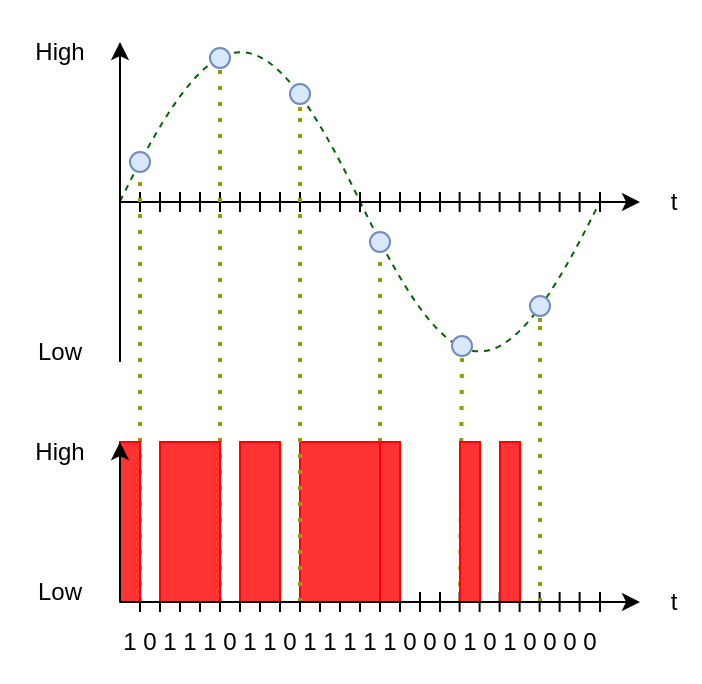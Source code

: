 <mxfile version="18.1.3" type="device"><diagram id="WjJ1IcI9NknUEhCC6rzZ" name="Seite-1"><mxGraphModel dx="1038" dy="649" grid="1" gridSize="10" guides="1" tooltips="1" connect="1" arrows="1" fold="1" page="1" pageScale="1" pageWidth="827" pageHeight="1169" math="0" shadow="0"><root><mxCell id="0"/><mxCell id="1" parent="0"/><mxCell id="nnQSzY8eT-PV63pqwK73-1" value="" style="pointerEvents=1;verticalLabelPosition=bottom;shadow=0;dashed=1;align=center;html=1;verticalAlign=top;shape=mxgraph.electrical.waveforms.sine_wave;strokeColor=#006600;" parent="1" vertex="1"><mxGeometry x="160" y="220" width="240" height="200" as="geometry"/></mxCell><mxCell id="nnQSzY8eT-PV63pqwK73-2" value="" style="endArrow=classic;html=1;rounded=0;" parent="1" edge="1"><mxGeometry width="50" height="50" relative="1" as="geometry"><mxPoint x="160" y="400" as="sourcePoint"/><mxPoint x="160" y="240" as="targetPoint"/></mxGeometry></mxCell><mxCell id="nnQSzY8eT-PV63pqwK73-3" value="Low" style="text;html=1;strokeColor=none;fillColor=none;align=center;verticalAlign=middle;whiteSpace=wrap;rounded=0;" parent="1" vertex="1"><mxGeometry x="100" y="380" width="60" height="30" as="geometry"/></mxCell><mxCell id="nnQSzY8eT-PV63pqwK73-4" value="High" style="text;html=1;strokeColor=none;fillColor=none;align=center;verticalAlign=middle;whiteSpace=wrap;rounded=0;" parent="1" vertex="1"><mxGeometry x="100" y="230" width="60" height="30" as="geometry"/></mxCell><mxCell id="nnQSzY8eT-PV63pqwK73-9" value="" style="endArrow=classic;html=1;rounded=0;fontSize=23;fontColor=#006600;" parent="1" edge="1"><mxGeometry width="50" height="50" relative="1" as="geometry"><mxPoint x="160" y="320" as="sourcePoint"/><mxPoint x="420" y="320" as="targetPoint"/></mxGeometry></mxCell><mxCell id="nnQSzY8eT-PV63pqwK73-12" value="" style="endArrow=none;html=1;rounded=0;fontSize=23;fontColor=#006600;" parent="1" edge="1"><mxGeometry width="50" height="50" relative="1" as="geometry"><mxPoint x="190" y="315" as="sourcePoint"/><mxPoint x="190" y="325" as="targetPoint"/></mxGeometry></mxCell><mxCell id="nnQSzY8eT-PV63pqwK73-13" value="" style="endArrow=none;html=1;rounded=0;fontSize=23;fontColor=#006600;" parent="1" edge="1"><mxGeometry width="50" height="50" relative="1" as="geometry"><mxPoint x="180" y="315" as="sourcePoint"/><mxPoint x="180" y="325" as="targetPoint"/></mxGeometry></mxCell><mxCell id="nnQSzY8eT-PV63pqwK73-14" value="" style="endArrow=none;html=1;rounded=0;fontSize=23;fontColor=#006600;" parent="1" edge="1"><mxGeometry width="50" height="50" relative="1" as="geometry"><mxPoint x="170" y="315" as="sourcePoint"/><mxPoint x="170" y="325" as="targetPoint"/></mxGeometry></mxCell><mxCell id="nnQSzY8eT-PV63pqwK73-15" value="" style="endArrow=none;html=1;rounded=0;fontSize=23;fontColor=#006600;" parent="1" edge="1"><mxGeometry width="50" height="50" relative="1" as="geometry"><mxPoint x="200" y="315" as="sourcePoint"/><mxPoint x="200" y="325" as="targetPoint"/></mxGeometry></mxCell><mxCell id="nnQSzY8eT-PV63pqwK73-16" value="" style="endArrow=none;html=1;rounded=0;fontSize=23;fontColor=#006600;" parent="1" edge="1"><mxGeometry width="50" height="50" relative="1" as="geometry"><mxPoint x="210" y="315" as="sourcePoint"/><mxPoint x="210" y="325" as="targetPoint"/></mxGeometry></mxCell><mxCell id="nnQSzY8eT-PV63pqwK73-17" value="" style="endArrow=none;html=1;rounded=0;fontSize=23;fontColor=#006600;" parent="1" edge="1"><mxGeometry width="50" height="50" relative="1" as="geometry"><mxPoint x="220" y="315" as="sourcePoint"/><mxPoint x="220" y="325" as="targetPoint"/></mxGeometry></mxCell><mxCell id="nnQSzY8eT-PV63pqwK73-18" value="" style="endArrow=none;html=1;rounded=0;fontSize=23;fontColor=#006600;" parent="1" edge="1"><mxGeometry width="50" height="50" relative="1" as="geometry"><mxPoint x="230" y="315" as="sourcePoint"/><mxPoint x="230" y="325" as="targetPoint"/></mxGeometry></mxCell><mxCell id="nnQSzY8eT-PV63pqwK73-19" value="" style="endArrow=none;html=1;rounded=0;fontSize=23;fontColor=#006600;" parent="1" edge="1"><mxGeometry width="50" height="50" relative="1" as="geometry"><mxPoint x="240" y="315" as="sourcePoint"/><mxPoint x="240" y="325" as="targetPoint"/></mxGeometry></mxCell><mxCell id="nnQSzY8eT-PV63pqwK73-20" value="" style="endArrow=none;html=1;rounded=0;fontSize=23;fontColor=#006600;" parent="1" edge="1"><mxGeometry width="50" height="50" relative="1" as="geometry"><mxPoint x="270" y="315" as="sourcePoint"/><mxPoint x="270" y="325" as="targetPoint"/></mxGeometry></mxCell><mxCell id="nnQSzY8eT-PV63pqwK73-21" value="" style="endArrow=none;html=1;rounded=0;fontSize=23;fontColor=#006600;" parent="1" edge="1"><mxGeometry width="50" height="50" relative="1" as="geometry"><mxPoint x="260" y="315" as="sourcePoint"/><mxPoint x="260" y="325" as="targetPoint"/></mxGeometry></mxCell><mxCell id="nnQSzY8eT-PV63pqwK73-22" value="" style="endArrow=none;html=1;rounded=0;fontSize=23;fontColor=#006600;" parent="1" edge="1"><mxGeometry width="50" height="50" relative="1" as="geometry"><mxPoint x="250" y="315" as="sourcePoint"/><mxPoint x="250" y="325" as="targetPoint"/></mxGeometry></mxCell><mxCell id="nnQSzY8eT-PV63pqwK73-23" value="" style="endArrow=none;html=1;rounded=0;fontSize=23;fontColor=#006600;" parent="1" edge="1"><mxGeometry width="50" height="50" relative="1" as="geometry"><mxPoint x="280" y="315" as="sourcePoint"/><mxPoint x="280" y="325" as="targetPoint"/></mxGeometry></mxCell><mxCell id="nnQSzY8eT-PV63pqwK73-24" value="" style="endArrow=none;html=1;rounded=0;fontSize=23;fontColor=#006600;" parent="1" edge="1"><mxGeometry width="50" height="50" relative="1" as="geometry"><mxPoint x="290" y="315" as="sourcePoint"/><mxPoint x="290" y="325" as="targetPoint"/></mxGeometry></mxCell><mxCell id="nnQSzY8eT-PV63pqwK73-25" value="" style="endArrow=none;html=1;rounded=0;fontSize=23;fontColor=#006600;" parent="1" edge="1"><mxGeometry width="50" height="50" relative="1" as="geometry"><mxPoint x="300" y="315" as="sourcePoint"/><mxPoint x="300" y="325" as="targetPoint"/></mxGeometry></mxCell><mxCell id="nnQSzY8eT-PV63pqwK73-26" value="" style="endArrow=none;html=1;rounded=0;fontSize=23;fontColor=#006600;" parent="1" edge="1"><mxGeometry width="50" height="50" relative="1" as="geometry"><mxPoint x="310" y="315" as="sourcePoint"/><mxPoint x="310" y="325" as="targetPoint"/></mxGeometry></mxCell><mxCell id="nnQSzY8eT-PV63pqwK73-27" value="" style="endArrow=none;html=1;rounded=0;fontSize=23;fontColor=#006600;" parent="1" edge="1"><mxGeometry width="50" height="50" relative="1" as="geometry"><mxPoint x="320" y="315" as="sourcePoint"/><mxPoint x="320" y="325" as="targetPoint"/></mxGeometry></mxCell><mxCell id="nnQSzY8eT-PV63pqwK73-28" value="" style="endArrow=none;html=1;rounded=0;fontSize=23;fontColor=#006600;" parent="1" edge="1"><mxGeometry width="50" height="50" relative="1" as="geometry"><mxPoint x="349.81" y="315" as="sourcePoint"/><mxPoint x="349.81" y="325" as="targetPoint"/></mxGeometry></mxCell><mxCell id="nnQSzY8eT-PV63pqwK73-29" value="" style="endArrow=none;html=1;rounded=0;fontSize=23;fontColor=#006600;" parent="1" edge="1"><mxGeometry width="50" height="50" relative="1" as="geometry"><mxPoint x="339.81" y="315" as="sourcePoint"/><mxPoint x="339.81" y="325" as="targetPoint"/></mxGeometry></mxCell><mxCell id="nnQSzY8eT-PV63pqwK73-30" value="" style="endArrow=none;html=1;rounded=0;fontSize=23;fontColor=#006600;" parent="1" edge="1"><mxGeometry width="50" height="50" relative="1" as="geometry"><mxPoint x="329.81" y="315" as="sourcePoint"/><mxPoint x="329.81" y="325" as="targetPoint"/></mxGeometry></mxCell><mxCell id="nnQSzY8eT-PV63pqwK73-31" value="" style="endArrow=none;html=1;rounded=0;fontSize=23;fontColor=#006600;" parent="1" edge="1"><mxGeometry width="50" height="50" relative="1" as="geometry"><mxPoint x="359.81" y="315" as="sourcePoint"/><mxPoint x="359.81" y="325" as="targetPoint"/></mxGeometry></mxCell><mxCell id="nnQSzY8eT-PV63pqwK73-32" value="" style="endArrow=none;html=1;rounded=0;fontSize=23;fontColor=#006600;" parent="1" edge="1"><mxGeometry width="50" height="50" relative="1" as="geometry"><mxPoint x="369.81" y="315" as="sourcePoint"/><mxPoint x="369.81" y="325" as="targetPoint"/></mxGeometry></mxCell><mxCell id="nnQSzY8eT-PV63pqwK73-33" value="" style="endArrow=none;html=1;rounded=0;fontSize=23;fontColor=#006600;" parent="1" edge="1"><mxGeometry width="50" height="50" relative="1" as="geometry"><mxPoint x="379.81" y="315" as="sourcePoint"/><mxPoint x="379.81" y="325" as="targetPoint"/></mxGeometry></mxCell><mxCell id="nnQSzY8eT-PV63pqwK73-34" value="" style="endArrow=none;html=1;rounded=0;fontSize=23;fontColor=#006600;" parent="1" edge="1"><mxGeometry width="50" height="50" relative="1" as="geometry"><mxPoint x="389.81" y="315" as="sourcePoint"/><mxPoint x="389.81" y="325" as="targetPoint"/></mxGeometry></mxCell><mxCell id="nnQSzY8eT-PV63pqwK73-36" value="" style="endArrow=none;html=1;rounded=0;fontSize=23;fontColor=#006600;" parent="1" edge="1"><mxGeometry width="50" height="50" relative="1" as="geometry"><mxPoint x="400.0" y="315" as="sourcePoint"/><mxPoint x="400.0" y="325" as="targetPoint"/></mxGeometry></mxCell><mxCell id="nnQSzY8eT-PV63pqwK73-76" value="t" style="text;html=1;strokeColor=none;fillColor=none;align=center;verticalAlign=middle;whiteSpace=wrap;rounded=0;" parent="1" vertex="1"><mxGeometry x="424" y="310" width="26" height="20" as="geometry"/></mxCell><mxCell id="PeDww2ekYyQs0NrX7t08-3" value="Low" style="text;html=1;strokeColor=none;fillColor=none;align=center;verticalAlign=middle;whiteSpace=wrap;rounded=0;" parent="1" vertex="1"><mxGeometry x="100" y="500" width="60" height="30" as="geometry"/></mxCell><mxCell id="PeDww2ekYyQs0NrX7t08-4" value="High" style="text;html=1;strokeColor=none;fillColor=none;align=center;verticalAlign=middle;whiteSpace=wrap;rounded=0;" parent="1" vertex="1"><mxGeometry x="100" y="430" width="60" height="30" as="geometry"/></mxCell><mxCell id="PeDww2ekYyQs0NrX7t08-7" value="" style="endArrow=none;html=1;rounded=0;fontSize=23;fontColor=#006600;" parent="1" edge="1"><mxGeometry width="50" height="50" relative="1" as="geometry"><mxPoint x="190.0" y="515" as="sourcePoint"/><mxPoint x="190.0" y="525" as="targetPoint"/></mxGeometry></mxCell><mxCell id="PeDww2ekYyQs0NrX7t08-8" value="" style="endArrow=none;html=1;rounded=0;fontSize=23;fontColor=#006600;" parent="1" edge="1"><mxGeometry width="50" height="50" relative="1" as="geometry"><mxPoint x="180.0" y="515" as="sourcePoint"/><mxPoint x="180.0" y="525" as="targetPoint"/></mxGeometry></mxCell><mxCell id="PeDww2ekYyQs0NrX7t08-9" value="" style="endArrow=none;html=1;rounded=0;fontSize=23;fontColor=#006600;" parent="1" edge="1"><mxGeometry width="50" height="50" relative="1" as="geometry"><mxPoint x="170.0" y="515" as="sourcePoint"/><mxPoint x="170.0" y="525" as="targetPoint"/></mxGeometry></mxCell><mxCell id="PeDww2ekYyQs0NrX7t08-10" value="" style="endArrow=none;html=1;rounded=0;fontSize=23;fontColor=#006600;" parent="1" edge="1"><mxGeometry width="50" height="50" relative="1" as="geometry"><mxPoint x="200.0" y="515" as="sourcePoint"/><mxPoint x="200.0" y="525" as="targetPoint"/></mxGeometry></mxCell><mxCell id="PeDww2ekYyQs0NrX7t08-11" value="" style="endArrow=none;html=1;rounded=0;fontSize=23;fontColor=#006600;" parent="1" edge="1"><mxGeometry width="50" height="50" relative="1" as="geometry"><mxPoint x="210.0" y="515" as="sourcePoint"/><mxPoint x="210.0" y="525" as="targetPoint"/></mxGeometry></mxCell><mxCell id="PeDww2ekYyQs0NrX7t08-12" value="" style="endArrow=none;html=1;rounded=0;fontSize=23;fontColor=#006600;" parent="1" edge="1"><mxGeometry width="50" height="50" relative="1" as="geometry"><mxPoint x="220.0" y="515" as="sourcePoint"/><mxPoint x="220.0" y="525" as="targetPoint"/></mxGeometry></mxCell><mxCell id="PeDww2ekYyQs0NrX7t08-13" value="" style="endArrow=none;html=1;rounded=0;fontSize=23;fontColor=#006600;" parent="1" edge="1"><mxGeometry width="50" height="50" relative="1" as="geometry"><mxPoint x="230.0" y="515" as="sourcePoint"/><mxPoint x="230.0" y="525" as="targetPoint"/></mxGeometry></mxCell><mxCell id="PeDww2ekYyQs0NrX7t08-14" value="" style="endArrow=none;html=1;rounded=0;fontSize=23;fontColor=#006600;" parent="1" edge="1"><mxGeometry width="50" height="50" relative="1" as="geometry"><mxPoint x="240.0" y="515" as="sourcePoint"/><mxPoint x="240.0" y="525" as="targetPoint"/></mxGeometry></mxCell><mxCell id="PeDww2ekYyQs0NrX7t08-15" value="" style="endArrow=none;html=1;rounded=0;fontSize=23;fontColor=#006600;" parent="1" edge="1"><mxGeometry width="50" height="50" relative="1" as="geometry"><mxPoint x="270.0" y="515" as="sourcePoint"/><mxPoint x="270.0" y="525" as="targetPoint"/></mxGeometry></mxCell><mxCell id="PeDww2ekYyQs0NrX7t08-16" value="" style="endArrow=none;html=1;rounded=0;fontSize=23;fontColor=#006600;" parent="1" edge="1"><mxGeometry width="50" height="50" relative="1" as="geometry"><mxPoint x="260.0" y="515" as="sourcePoint"/><mxPoint x="260.0" y="525" as="targetPoint"/></mxGeometry></mxCell><mxCell id="PeDww2ekYyQs0NrX7t08-17" value="" style="endArrow=none;html=1;rounded=0;fontSize=23;fontColor=#006600;" parent="1" edge="1"><mxGeometry width="50" height="50" relative="1" as="geometry"><mxPoint x="250.0" y="515" as="sourcePoint"/><mxPoint x="250.0" y="525" as="targetPoint"/></mxGeometry></mxCell><mxCell id="PeDww2ekYyQs0NrX7t08-18" value="" style="endArrow=none;html=1;rounded=0;fontSize=23;fontColor=#006600;" parent="1" edge="1"><mxGeometry width="50" height="50" relative="1" as="geometry"><mxPoint x="280.0" y="515" as="sourcePoint"/><mxPoint x="280.0" y="525" as="targetPoint"/></mxGeometry></mxCell><mxCell id="PeDww2ekYyQs0NrX7t08-19" value="" style="endArrow=none;html=1;rounded=0;fontSize=23;fontColor=#006600;" parent="1" edge="1"><mxGeometry width="50" height="50" relative="1" as="geometry"><mxPoint x="290.0" y="515" as="sourcePoint"/><mxPoint x="290.0" y="525" as="targetPoint"/></mxGeometry></mxCell><mxCell id="PeDww2ekYyQs0NrX7t08-20" value="" style="endArrow=none;html=1;rounded=0;fontSize=23;fontColor=#006600;" parent="1" edge="1"><mxGeometry width="50" height="50" relative="1" as="geometry"><mxPoint x="300.0" y="515" as="sourcePoint"/><mxPoint x="300.0" y="525" as="targetPoint"/></mxGeometry></mxCell><mxCell id="PeDww2ekYyQs0NrX7t08-21" value="" style="endArrow=none;html=1;rounded=0;fontSize=23;fontColor=#006600;" parent="1" edge="1"><mxGeometry width="50" height="50" relative="1" as="geometry"><mxPoint x="310.0" y="515" as="sourcePoint"/><mxPoint x="310.0" y="525" as="targetPoint"/></mxGeometry></mxCell><mxCell id="PeDww2ekYyQs0NrX7t08-22" value="" style="endArrow=none;html=1;rounded=0;fontSize=23;fontColor=#006600;" parent="1" edge="1"><mxGeometry width="50" height="50" relative="1" as="geometry"><mxPoint x="320" y="515" as="sourcePoint"/><mxPoint x="320" y="525" as="targetPoint"/></mxGeometry></mxCell><mxCell id="PeDww2ekYyQs0NrX7t08-23" value="" style="endArrow=none;html=1;rounded=0;fontSize=23;fontColor=#006600;" parent="1" edge="1"><mxGeometry width="50" height="50" relative="1" as="geometry"><mxPoint x="349.81" y="515" as="sourcePoint"/><mxPoint x="349.81" y="525" as="targetPoint"/></mxGeometry></mxCell><mxCell id="PeDww2ekYyQs0NrX7t08-24" value="" style="endArrow=none;html=1;rounded=0;fontSize=23;fontColor=#006600;" parent="1" edge="1"><mxGeometry width="50" height="50" relative="1" as="geometry"><mxPoint x="339.81" y="515" as="sourcePoint"/><mxPoint x="339.81" y="525" as="targetPoint"/></mxGeometry></mxCell><mxCell id="PeDww2ekYyQs0NrX7t08-25" value="" style="endArrow=none;html=1;rounded=0;fontSize=23;fontColor=#006600;" parent="1" edge="1"><mxGeometry width="50" height="50" relative="1" as="geometry"><mxPoint x="329.81" y="515" as="sourcePoint"/><mxPoint x="329.81" y="525" as="targetPoint"/></mxGeometry></mxCell><mxCell id="PeDww2ekYyQs0NrX7t08-26" value="" style="endArrow=none;html=1;rounded=0;fontSize=23;fontColor=#006600;" parent="1" edge="1"><mxGeometry width="50" height="50" relative="1" as="geometry"><mxPoint x="359.81" y="515" as="sourcePoint"/><mxPoint x="359.81" y="525" as="targetPoint"/></mxGeometry></mxCell><mxCell id="PeDww2ekYyQs0NrX7t08-27" value="" style="endArrow=none;html=1;rounded=0;fontSize=23;fontColor=#006600;" parent="1" edge="1"><mxGeometry width="50" height="50" relative="1" as="geometry"><mxPoint x="369.81" y="515" as="sourcePoint"/><mxPoint x="369.81" y="525" as="targetPoint"/></mxGeometry></mxCell><mxCell id="PeDww2ekYyQs0NrX7t08-28" value="" style="endArrow=none;html=1;rounded=0;fontSize=23;fontColor=#006600;" parent="1" edge="1"><mxGeometry width="50" height="50" relative="1" as="geometry"><mxPoint x="379.81" y="515" as="sourcePoint"/><mxPoint x="379.81" y="525" as="targetPoint"/></mxGeometry></mxCell><mxCell id="PeDww2ekYyQs0NrX7t08-29" value="" style="endArrow=none;html=1;rounded=0;fontSize=23;fontColor=#006600;" parent="1" edge="1"><mxGeometry width="50" height="50" relative="1" as="geometry"><mxPoint x="389.81" y="515" as="sourcePoint"/><mxPoint x="389.81" y="525" as="targetPoint"/></mxGeometry></mxCell><mxCell id="PeDww2ekYyQs0NrX7t08-30" value="" style="endArrow=none;html=1;rounded=0;fontSize=23;fontColor=#006600;" parent="1" edge="1"><mxGeometry width="50" height="50" relative="1" as="geometry"><mxPoint x="400" y="515" as="sourcePoint"/><mxPoint x="400" y="525" as="targetPoint"/></mxGeometry></mxCell><mxCell id="PeDww2ekYyQs0NrX7t08-53" value="t" style="text;html=1;strokeColor=none;fillColor=none;align=center;verticalAlign=middle;whiteSpace=wrap;rounded=0;" parent="1" vertex="1"><mxGeometry x="424" y="510" width="26" height="20" as="geometry"/></mxCell><mxCell id="PeDww2ekYyQs0NrX7t08-68" value="" style="ellipse;whiteSpace=wrap;html=1;aspect=fixed;strokeColor=#6c8ebf;fillColor=#dae8fc;" parent="1" vertex="1"><mxGeometry x="205" y="243" width="10" height="10" as="geometry"/></mxCell><mxCell id="PeDww2ekYyQs0NrX7t08-69" value="" style="ellipse;whiteSpace=wrap;html=1;aspect=fixed;strokeColor=#6c8ebf;fillColor=#dae8fc;" parent="1" vertex="1"><mxGeometry x="245" y="261" width="10" height="10" as="geometry"/></mxCell><mxCell id="PeDww2ekYyQs0NrX7t08-70" value="" style="ellipse;whiteSpace=wrap;html=1;aspect=fixed;strokeColor=#6c8ebf;fillColor=#dae8fc;" parent="1" vertex="1"><mxGeometry x="285" y="335" width="10" height="10" as="geometry"/></mxCell><mxCell id="PeDww2ekYyQs0NrX7t08-73" value="" style="ellipse;whiteSpace=wrap;html=1;aspect=fixed;strokeColor=#6c8ebf;fillColor=#dae8fc;" parent="1" vertex="1"><mxGeometry x="326" y="387" width="10" height="10" as="geometry"/></mxCell><mxCell id="PeDww2ekYyQs0NrX7t08-74" value="" style="ellipse;whiteSpace=wrap;html=1;aspect=fixed;strokeColor=#6c8ebf;fillColor=#dae8fc;" parent="1" vertex="1"><mxGeometry x="365" y="367" width="10" height="10" as="geometry"/></mxCell><mxCell id="PeDww2ekYyQs0NrX7t08-75" value="" style="ellipse;whiteSpace=wrap;html=1;aspect=fixed;strokeColor=#6c8ebf;fillColor=#dae8fc;" parent="1" vertex="1"><mxGeometry x="165" y="295" width="10" height="10" as="geometry"/></mxCell><mxCell id="PeDww2ekYyQs0NrX7t08-76" value="" style="endArrow=none;dashed=1;html=1;dashPattern=1 3;strokeWidth=2;rounded=0;strokeColor=#999900;" parent="1" target="PeDww2ekYyQs0NrX7t08-68" edge="1"><mxGeometry width="50" height="50" relative="1" as="geometry"><mxPoint x="210" y="520" as="sourcePoint"/><mxPoint x="280" y="320" as="targetPoint"/></mxGeometry></mxCell><mxCell id="PeDww2ekYyQs0NrX7t08-77" value="" style="endArrow=none;dashed=1;html=1;dashPattern=1 3;strokeWidth=2;rounded=0;strokeColor=#999900;entryX=0.5;entryY=1;entryDx=0;entryDy=0;startArrow=none;" parent="1" target="PeDww2ekYyQs0NrX7t08-69" edge="1"><mxGeometry width="50" height="50" relative="1" as="geometry"><mxPoint x="250" y="274.5" as="sourcePoint"/><mxPoint x="250" y="270" as="targetPoint"/></mxGeometry></mxCell><mxCell id="PeDww2ekYyQs0NrX7t08-78" value="" style="endArrow=none;dashed=1;html=1;dashPattern=1 3;strokeWidth=2;rounded=0;strokeColor=#999900;entryX=0.5;entryY=1;entryDx=0;entryDy=0;" parent="1" target="PeDww2ekYyQs0NrX7t08-70" edge="1"><mxGeometry width="50" height="50" relative="1" as="geometry"><mxPoint x="290" y="520" as="sourcePoint"/><mxPoint x="280.24" y="315" as="targetPoint"/></mxGeometry></mxCell><mxCell id="PeDww2ekYyQs0NrX7t08-79" value="" style="endArrow=none;dashed=1;html=1;dashPattern=1 3;strokeWidth=2;rounded=0;strokeColor=#999900;entryX=0.5;entryY=1;entryDx=0;entryDy=0;" parent="1" target="PeDww2ekYyQs0NrX7t08-73" edge="1"><mxGeometry width="50" height="50" relative="1" as="geometry"><mxPoint x="330" y="520" as="sourcePoint"/><mxPoint x="336.24" y="410" as="targetPoint"/></mxGeometry></mxCell><mxCell id="PeDww2ekYyQs0NrX7t08-80" value="" style="endArrow=none;dashed=1;html=1;dashPattern=1 3;strokeWidth=2;rounded=0;strokeColor=#999900;entryX=0.5;entryY=1;entryDx=0;entryDy=0;startArrow=none;" parent="1" target="PeDww2ekYyQs0NrX7t08-74" edge="1"><mxGeometry width="50" height="50" relative="1" as="geometry"><mxPoint x="370.0" y="380" as="sourcePoint"/><mxPoint x="378.5" y="377" as="targetPoint"/></mxGeometry></mxCell><mxCell id="PeDww2ekYyQs0NrX7t08-81" value="" style="endArrow=none;dashed=1;html=1;dashPattern=1 3;strokeWidth=2;rounded=0;strokeColor=#999900;entryX=0.5;entryY=1;entryDx=0;entryDy=0;" parent="1" target="PeDww2ekYyQs0NrX7t08-75" edge="1"><mxGeometry width="50" height="50" relative="1" as="geometry"><mxPoint x="170" y="520" as="sourcePoint"/><mxPoint x="169.76" y="340" as="targetPoint"/></mxGeometry></mxCell><mxCell id="PeDww2ekYyQs0NrX7t08-84" value="" style="rounded=0;whiteSpace=wrap;html=1;strokeColor=#FF0000;fillColor=#FF3333;" parent="1" vertex="1"><mxGeometry x="180" y="440" width="30" height="80" as="geometry"/></mxCell><mxCell id="PeDww2ekYyQs0NrX7t08-85" value="" style="rounded=0;whiteSpace=wrap;html=1;strokeColor=#FF0000;fillColor=#FF3333;" parent="1" vertex="1"><mxGeometry x="220" y="440" width="20" height="80" as="geometry"/></mxCell><mxCell id="PeDww2ekYyQs0NrX7t08-86" value="" style="rounded=0;whiteSpace=wrap;html=1;strokeColor=#FF0000;fillColor=#FF3333;" parent="1" vertex="1"><mxGeometry x="250" y="440" width="40" height="80" as="geometry"/></mxCell><mxCell id="PeDww2ekYyQs0NrX7t08-88" value="" style="rounded=0;whiteSpace=wrap;html=1;strokeColor=#FF0000;fillColor=#FF3333;" parent="1" vertex="1"><mxGeometry x="290" y="440" width="10" height="80" as="geometry"/></mxCell><mxCell id="PeDww2ekYyQs0NrX7t08-89" value="" style="rounded=0;whiteSpace=wrap;html=1;strokeColor=#FF0000;fillColor=#FF3333;" parent="1" vertex="1"><mxGeometry x="330" y="440" width="10" height="80" as="geometry"/></mxCell><mxCell id="PeDww2ekYyQs0NrX7t08-90" value="" style="rounded=0;whiteSpace=wrap;html=1;strokeColor=#FF0000;fillColor=#FF3333;" parent="1" vertex="1"><mxGeometry x="350" y="440" width="10" height="80" as="geometry"/></mxCell><mxCell id="PeDww2ekYyQs0NrX7t08-91" value="0" style="text;html=1;strokeColor=none;fillColor=none;align=center;verticalAlign=middle;whiteSpace=wrap;rounded=0;" parent="1" vertex="1"><mxGeometry x="170" y="520" width="10" height="40" as="geometry"/></mxCell><mxCell id="PeDww2ekYyQs0NrX7t08-92" value="0" style="text;html=1;strokeColor=none;fillColor=none;align=center;verticalAlign=middle;whiteSpace=wrap;rounded=0;" parent="1" vertex="1"><mxGeometry x="210" y="520" width="10" height="40" as="geometry"/></mxCell><mxCell id="PeDww2ekYyQs0NrX7t08-93" value="0" style="text;html=1;strokeColor=none;fillColor=none;align=center;verticalAlign=middle;whiteSpace=wrap;rounded=0;" parent="1" vertex="1"><mxGeometry x="240" y="520" width="10" height="40" as="geometry"/></mxCell><mxCell id="PeDww2ekYyQs0NrX7t08-94" value="1" style="text;html=1;strokeColor=none;fillColor=none;align=center;verticalAlign=middle;whiteSpace=wrap;rounded=0;" parent="1" vertex="1"><mxGeometry x="270" y="520" width="10" height="40" as="geometry"/></mxCell><mxCell id="PeDww2ekYyQs0NrX7t08-95" value="0" style="text;html=1;strokeColor=none;fillColor=none;align=center;verticalAlign=middle;whiteSpace=wrap;rounded=0;" parent="1" vertex="1"><mxGeometry x="300" y="520" width="10" height="40" as="geometry"/></mxCell><mxCell id="PeDww2ekYyQs0NrX7t08-96" value="0" style="text;html=1;strokeColor=none;fillColor=none;align=center;verticalAlign=middle;whiteSpace=wrap;rounded=0;" parent="1" vertex="1"><mxGeometry x="310" y="520" width="10" height="40" as="geometry"/></mxCell><mxCell id="PeDww2ekYyQs0NrX7t08-97" value="0" style="text;html=1;strokeColor=none;fillColor=none;align=center;verticalAlign=middle;whiteSpace=wrap;rounded=0;" parent="1" vertex="1"><mxGeometry x="320" y="520" width="10" height="40" as="geometry"/></mxCell><mxCell id="PeDww2ekYyQs0NrX7t08-98" value="0" style="text;html=1;strokeColor=none;fillColor=none;align=center;verticalAlign=middle;whiteSpace=wrap;rounded=0;" parent="1" vertex="1"><mxGeometry x="340" y="520" width="10" height="40" as="geometry"/></mxCell><mxCell id="PeDww2ekYyQs0NrX7t08-99" value="0" style="text;html=1;strokeColor=none;fillColor=none;align=center;verticalAlign=middle;whiteSpace=wrap;rounded=0;" parent="1" vertex="1"><mxGeometry x="360" y="520" width="10" height="40" as="geometry"/></mxCell><mxCell id="PeDww2ekYyQs0NrX7t08-100" value="0" style="text;html=1;strokeColor=none;fillColor=none;align=center;verticalAlign=middle;whiteSpace=wrap;rounded=0;" parent="1" vertex="1"><mxGeometry x="370" y="520" width="10" height="40" as="geometry"/></mxCell><mxCell id="PeDww2ekYyQs0NrX7t08-101" value="0" style="text;html=1;strokeColor=none;fillColor=none;align=center;verticalAlign=middle;whiteSpace=wrap;rounded=0;" parent="1" vertex="1"><mxGeometry x="380" y="520" width="10" height="40" as="geometry"/></mxCell><mxCell id="PeDww2ekYyQs0NrX7t08-102" value="0" style="text;html=1;strokeColor=none;fillColor=none;align=center;verticalAlign=middle;whiteSpace=wrap;rounded=0;" parent="1" vertex="1"><mxGeometry x="390" y="520" width="10" height="40" as="geometry"/></mxCell><mxCell id="PeDww2ekYyQs0NrX7t08-103" value="1" style="text;html=1;strokeColor=none;fillColor=none;align=center;verticalAlign=middle;whiteSpace=wrap;rounded=0;" parent="1" vertex="1"><mxGeometry x="160" y="520" width="10" height="40" as="geometry"/></mxCell><mxCell id="PeDww2ekYyQs0NrX7t08-104" value="1" style="text;html=1;strokeColor=none;fillColor=none;align=center;verticalAlign=middle;whiteSpace=wrap;rounded=0;" parent="1" vertex="1"><mxGeometry x="190" y="520" width="10" height="40" as="geometry"/></mxCell><mxCell id="PeDww2ekYyQs0NrX7t08-105" value="1" style="text;html=1;strokeColor=none;fillColor=none;align=center;verticalAlign=middle;whiteSpace=wrap;rounded=0;" parent="1" vertex="1"><mxGeometry x="180" y="520" width="10" height="40" as="geometry"/></mxCell><mxCell id="PeDww2ekYyQs0NrX7t08-106" value="1" style="text;html=1;strokeColor=none;fillColor=none;align=center;verticalAlign=middle;whiteSpace=wrap;rounded=0;" parent="1" vertex="1"><mxGeometry x="200" y="520" width="10" height="40" as="geometry"/></mxCell><mxCell id="PeDww2ekYyQs0NrX7t08-107" value="1" style="text;html=1;strokeColor=none;fillColor=none;align=center;verticalAlign=middle;whiteSpace=wrap;rounded=0;" parent="1" vertex="1"><mxGeometry x="220" y="520" width="10" height="40" as="geometry"/></mxCell><mxCell id="PeDww2ekYyQs0NrX7t08-108" value="1" style="text;html=1;strokeColor=none;fillColor=none;align=center;verticalAlign=middle;whiteSpace=wrap;rounded=0;" parent="1" vertex="1"><mxGeometry x="230" y="520" width="10" height="40" as="geometry"/></mxCell><mxCell id="PeDww2ekYyQs0NrX7t08-109" value="1" style="text;html=1;strokeColor=none;fillColor=none;align=center;verticalAlign=middle;whiteSpace=wrap;rounded=0;" parent="1" vertex="1"><mxGeometry x="250" y="520" width="10" height="40" as="geometry"/></mxCell><mxCell id="PeDww2ekYyQs0NrX7t08-110" value="1" style="text;html=1;strokeColor=none;fillColor=none;align=center;verticalAlign=middle;whiteSpace=wrap;rounded=0;" parent="1" vertex="1"><mxGeometry x="260" y="520" width="10" height="40" as="geometry"/></mxCell><mxCell id="PeDww2ekYyQs0NrX7t08-111" value="1" style="text;html=1;strokeColor=none;fillColor=none;align=center;verticalAlign=middle;whiteSpace=wrap;rounded=0;" parent="1" vertex="1"><mxGeometry x="290" y="520" width="10" height="40" as="geometry"/></mxCell><mxCell id="PeDww2ekYyQs0NrX7t08-112" value="1" style="text;html=1;strokeColor=none;fillColor=none;align=center;verticalAlign=middle;whiteSpace=wrap;rounded=0;" parent="1" vertex="1"><mxGeometry x="280" y="520" width="10" height="40" as="geometry"/></mxCell><mxCell id="PeDww2ekYyQs0NrX7t08-113" value="1" style="text;html=1;strokeColor=none;fillColor=none;align=center;verticalAlign=middle;whiteSpace=wrap;rounded=0;" parent="1" vertex="1"><mxGeometry x="330" y="520" width="10" height="40" as="geometry"/></mxCell><mxCell id="PeDww2ekYyQs0NrX7t08-114" value="1" style="text;html=1;strokeColor=none;fillColor=none;align=center;verticalAlign=middle;whiteSpace=wrap;rounded=0;" parent="1" vertex="1"><mxGeometry x="350" y="520" width="10" height="40" as="geometry"/></mxCell><mxCell id="PeDww2ekYyQs0NrX7t08-117" value="" style="endArrow=none;dashed=1;html=1;dashPattern=1 3;strokeWidth=2;rounded=0;strokeColor=#999900;entryX=0.5;entryY=1;entryDx=0;entryDy=0;" parent="1" edge="1"><mxGeometry width="50" height="50" relative="1" as="geometry"><mxPoint x="250" y="520" as="sourcePoint"/><mxPoint x="250" y="274.5" as="targetPoint"/></mxGeometry></mxCell><mxCell id="PeDww2ekYyQs0NrX7t08-122" value="" style="rounded=0;whiteSpace=wrap;html=1;strokeColor=#FF0000;fillColor=#FF3333;" parent="1" vertex="1"><mxGeometry x="160" y="440" width="10" height="80" as="geometry"/></mxCell><mxCell id="PeDww2ekYyQs0NrX7t08-121" value="" style="endArrow=none;dashed=1;html=1;dashPattern=1 3;strokeWidth=2;rounded=0;strokeColor=#999900;entryX=0.5;entryY=1;entryDx=0;entryDy=0;" parent="1" edge="1"><mxGeometry width="50" height="50" relative="1" as="geometry"><mxPoint x="370" y="520" as="sourcePoint"/><mxPoint x="370" y="380" as="targetPoint"/></mxGeometry></mxCell><mxCell id="PeDww2ekYyQs0NrX7t08-2" value="" style="endArrow=classic;html=1;rounded=0;" parent="1" edge="1"><mxGeometry width="50" height="50" relative="1" as="geometry"><mxPoint x="160.0" y="520" as="sourcePoint"/><mxPoint x="160" y="440" as="targetPoint"/></mxGeometry></mxCell><mxCell id="PeDww2ekYyQs0NrX7t08-6" value="" style="endArrow=classic;html=1;rounded=0;fontSize=23;fontColor=#006600;" parent="1" edge="1"><mxGeometry width="50" height="50" relative="1" as="geometry"><mxPoint x="160.0" y="520" as="sourcePoint"/><mxPoint x="420" y="520" as="targetPoint"/></mxGeometry></mxCell></root></mxGraphModel></diagram></mxfile>